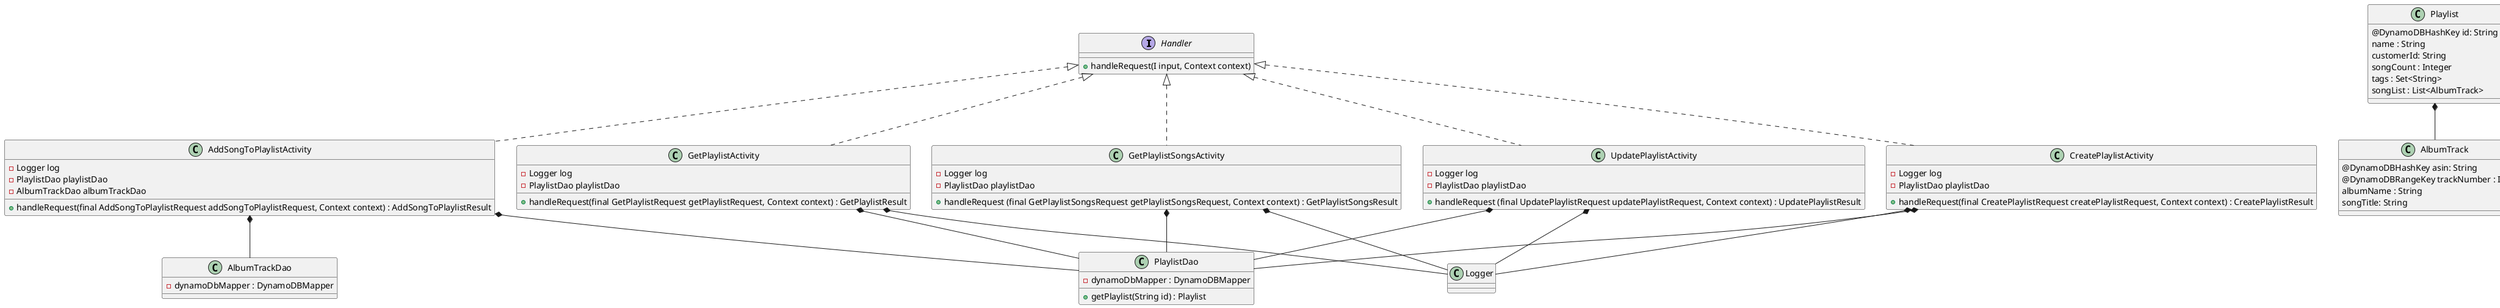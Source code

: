 @startuml
'https://plantuml.com/class-diagram

interface Handler{
    +handleRequest(I input, Context context)
}

class AddSongToPlaylistActivity {
-Logger log
-PlaylistDao playlistDao
-AlbumTrackDao albumTrackDao
+handleRequest(final AddSongToPlaylistRequest addSongToPlaylistRequest, Context context) : AddSongToPlaylistResult
}


class CreatePlaylistActivity {
-Logger log
-PlaylistDao playlistDao
+handleRequest(final CreatePlaylistRequest createPlaylistRequest, Context context) : CreatePlaylistResult
}

class GetPlaylistActivity {
-Logger log
-PlaylistDao playlistDao
+handleRequest(final GetPlaylistRequest getPlaylistRequest, Context context) : GetPlaylistResult
}

class GetPlaylistSongsActivity {
-Logger log
-PlaylistDao playlistDao
+handleRequest (final GetPlaylistSongsRequest getPlaylistSongsRequest, Context context) : GetPlaylistSongsResult
}



class UpdatePlaylistActivity {
-Logger log
-PlaylistDao playlistDao
+handleRequest (final UpdatePlaylistRequest updatePlaylistRequest, Context context) : UpdatePlaylistResult
}

class AlbumTrackDao {
-dynamoDbMapper : DynamoDBMapper
}

class PlaylistDao {
-dynamoDbMapper : DynamoDBMapper
+getPlaylist(String id) : Playlist
}

class AlbumTrack {
@DynamoDBHashKey asin: String
@DynamoDBRangeKey trackNumber : Integer
albumName : String
songTitle: String
}

class Playlist {
@DynamoDBHashKey id: String
name : String
customerId: String
songCount : Integer
tags : Set<String>
songList : List<AlbumTrack>
}

class AlbumTrackNotFoundException {
-long serialVersionUID

}

class InvalidAttributeValueException implements InvalidAttributeException  {
-{static} long serialVersionUID

}

class InvalidAttributeChangeException implements InvalidAttributeException{
-{static} long serialVersionUID

}

class InvalidAttributeException implements RuntimeException  {
-{static} long serialVersionUID

}

class PlaylistNotFoundException {
-{static} long serialVersionUID
}

Playlist *-- AlbumTrack

CreatePlaylistActivity *-- PlaylistDao
CreatePlaylistActivity *-- Logger

GetPlaylistActivity *-- PlaylistDao
GetPlaylistActivity *-- Logger

GetPlaylistSongsActivity *-- PlaylistDao
GetPlaylistSongsActivity *-- Logger


UpdatePlaylistActivity *-- PlaylistDao
UpdatePlaylistActivity *-- Logger

AddSongToPlaylistActivity *-- AlbumTrackDao
AddSongToPlaylistActivity *-- PlaylistDao

RuntimeException <|-- InvalidAttributeException

InvalidAttributeException <|-- InvalidAttributeValueException
InvalidAttributeException <|-- InvalidAttributeChangeException

Handler <|.. AddSongToPlaylistActivity
Handler <|.. CreatePlaylistActivity
Handler <|.. GetPlaylistActivity
Handler <|.. GetPlaylistSongsActivity
Handler <|.. UpdatePlaylistActivity



@enduml